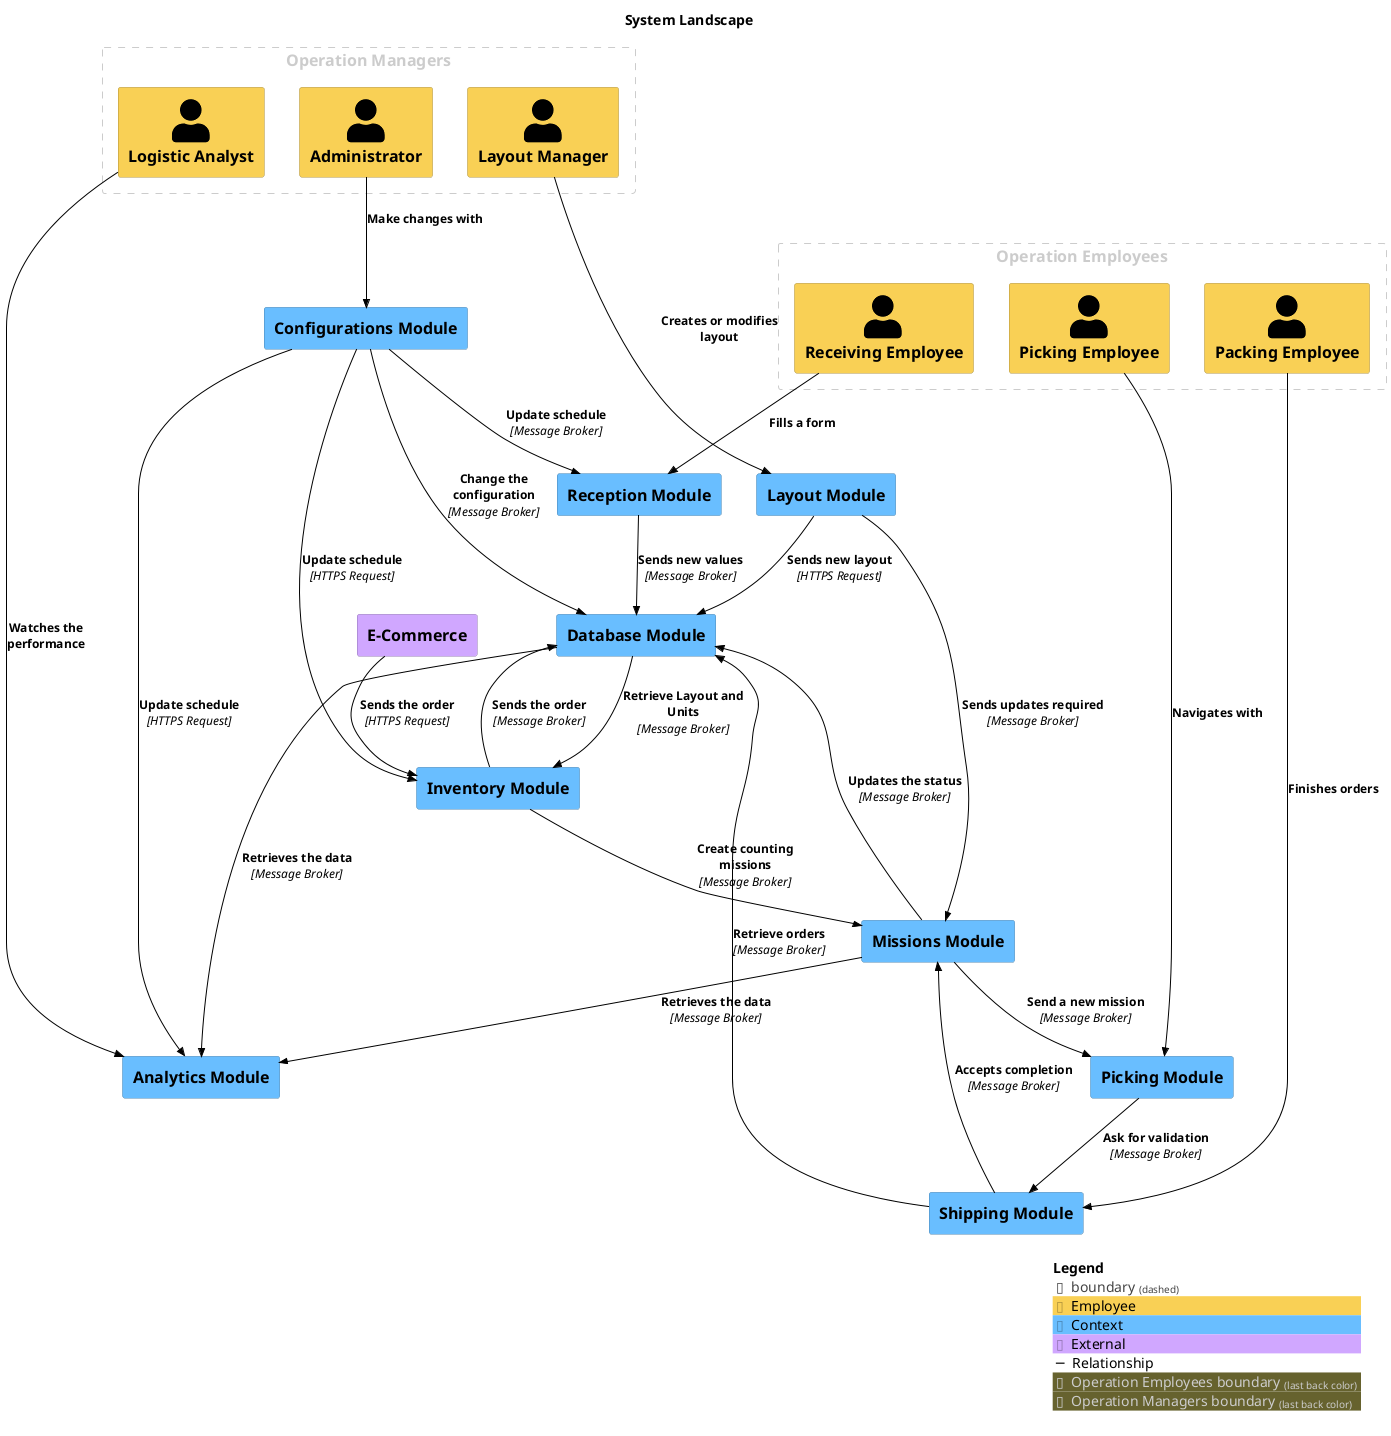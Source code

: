 @startuml
set separator none
title System Landscape

top to bottom direction

!include <C4/C4>
!include <C4/C4_Context>

AddElementTag("Employee", $bgColor="#f9d055", $borderColor="#ae913b", $fontColor="#000000", $sprite="", $shadowing="")
AddElementTag("Context", $bgColor="#69beff", $borderColor="#4985b2", $fontColor="#000000", $sprite="", $shadowing="")
AddElementTag("External", $bgColor="#d0a7ff", $borderColor="#9174b2", $fontColor="#000000", $sprite="", $shadowing="")

AddRelTag("Relationship", $textColor="#000000", $lineColor="#000000", $lineStyle = "")

AddBoundaryTag("Operation Employees", $borderColor="#cccccc", $fontColor="#cccccc")
Boundary(group_1, "Operation Employees", $tags="Operation Employees") {
  Person(ReceivingEmployee, "Receiving Employee", $descr="", $tags="Employee", $link="")
  Person(PickingEmployee, "Picking Employee", $descr="", $tags="Employee", $link="")
  Person(PackingEmployee, "Packing Employee", $descr="", $tags="Employee", $link="")
}

AddBoundaryTag("Operation Managers", $borderColor="#cccccc", $fontColor="#cccccc")
Boundary(group_2, "Operation Managers", $tags="Operation Managers") {
  Person(Administrator, "Administrator", $descr="", $tags="Employee", $link="")
  Person(LogisticAnalyst, "Logistic Analyst", $descr="", $tags="Employee", $link="")
  Person(LayoutManager, "Layout Manager", $descr="", $tags="Employee", $link="")
}

System(ReceptionModule, "Reception Module", $descr="", $tags="Context", $link="")
System(LayoutModule, "Layout Module", $descr="", $tags="Context", $link="")
System(PickingModule, "Picking Module", $descr="", $tags="Context", $link="")
System(ShippingModule, "Shipping Module", $descr="", $tags="Context", $link="")
System(AnalyticsModule, "Analytics Module", $descr="", $tags="Context", $link="")
System(ConfigurationsModule, "Configurations Module", $descr="", $tags="Context", $link="")
System(ECommerce, "E-Commerce", $descr="", $tags="External", $link="")
System(DatabaseModule, "Database Module", $descr="", $tags="Context", $link="")
System(MissionsModule, "Missions Module", $descr="", $tags="Context", $link="")
System(InventoryModule, "Inventory Module", $descr="", $tags="Context", $link="")

Rel_D(PackingEmployee, ShippingModule, "Finishes orders", $techn="", $tags="Relationship", $link="")
Rel_D(ShippingModule, DatabaseModule, "Retrieve orders", $techn="Message Broker", $tags="Relationship", $link="")
Rel_D(ShippingModule, MissionsModule, "Accepts completion", $techn="Message Broker", $tags="Relationship", $link="")
Rel_D(PickingEmployee, PickingModule, "Navigates with", $techn="", $tags="Relationship", $link="")
Rel_D(MissionsModule, PickingModule, "Send a new mission", $techn="Message Broker", $tags="Relationship", $link="")
Rel_D(PickingModule, ShippingModule, "Ask for validation", $techn="Message Broker", $tags="Relationship", $link="")
Rel_D(ReceivingEmployee, ReceptionModule, "Fills a form", $techn="", $tags="Relationship", $link="")
Rel_D(ReceptionModule, DatabaseModule, "Sends new values", $techn="Message Broker", $tags="Relationship", $link="")
Rel_D(Administrator, ConfigurationsModule, "Make changes with", $techn="", $tags="Relationship", $link="")
Rel_D(ConfigurationsModule, DatabaseModule, "Change the configuration", $techn="Message Broker", $tags="Relationship", $link="")
Rel_D(ConfigurationsModule, AnalyticsModule, "Update schedule", $techn="HTTPS Request", $tags="Relationship", $link="")
Rel_D(ConfigurationsModule, InventoryModule, "Update schedule", $techn="HTTPS Request", $tags="Relationship", $link="")
Rel_D(ConfigurationsModule, ReceptionModule, "Update schedule", $techn="Message Broker", $tags="Relationship", $link="")
Rel_D(MissionsModule, DatabaseModule, "Updates the status", $techn="Message Broker", $tags="Relationship", $link="")
Rel_D(InventoryModule, MissionsModule, "Create counting missions", $techn="Message Broker", $tags="Relationship", $link="")
Rel_D(DatabaseModule, InventoryModule, "Retrieve Layout and Units", $techn="Message Broker", $tags="Relationship", $link="")
Rel_D(InventoryModule, DatabaseModule, "Sends the order", $techn="Message Broker", $tags="Relationship", $link="")
Rel_D(ECommerce, InventoryModule, "Sends the order", $techn="HTTPS Request", $tags="Relationship", $link="")
Rel_D(LogisticAnalyst, AnalyticsModule, "Watches the performance", $techn="", $tags="Relationship", $link="")
Rel_D(DatabaseModule, AnalyticsModule, "Retrieves the data", $techn="Message Broker", $tags="Relationship", $link="")
Rel_D(MissionsModule, AnalyticsModule, "Retrieves the data", $techn="Message Broker", $tags="Relationship", $link="")
Rel_D(LayoutManager, LayoutModule, "Creates or modifies layout", $techn="", $tags="Relationship", $link="")
Rel_D(LayoutModule, DatabaseModule, "Sends new layout", $techn="HTTPS Request", $tags="Relationship", $link="")
Rel_D(LayoutModule, MissionsModule, "Sends updates required", $techn="Message Broker", $tags="Relationship", $link="")

SHOW_LEGEND(true)
@enduml